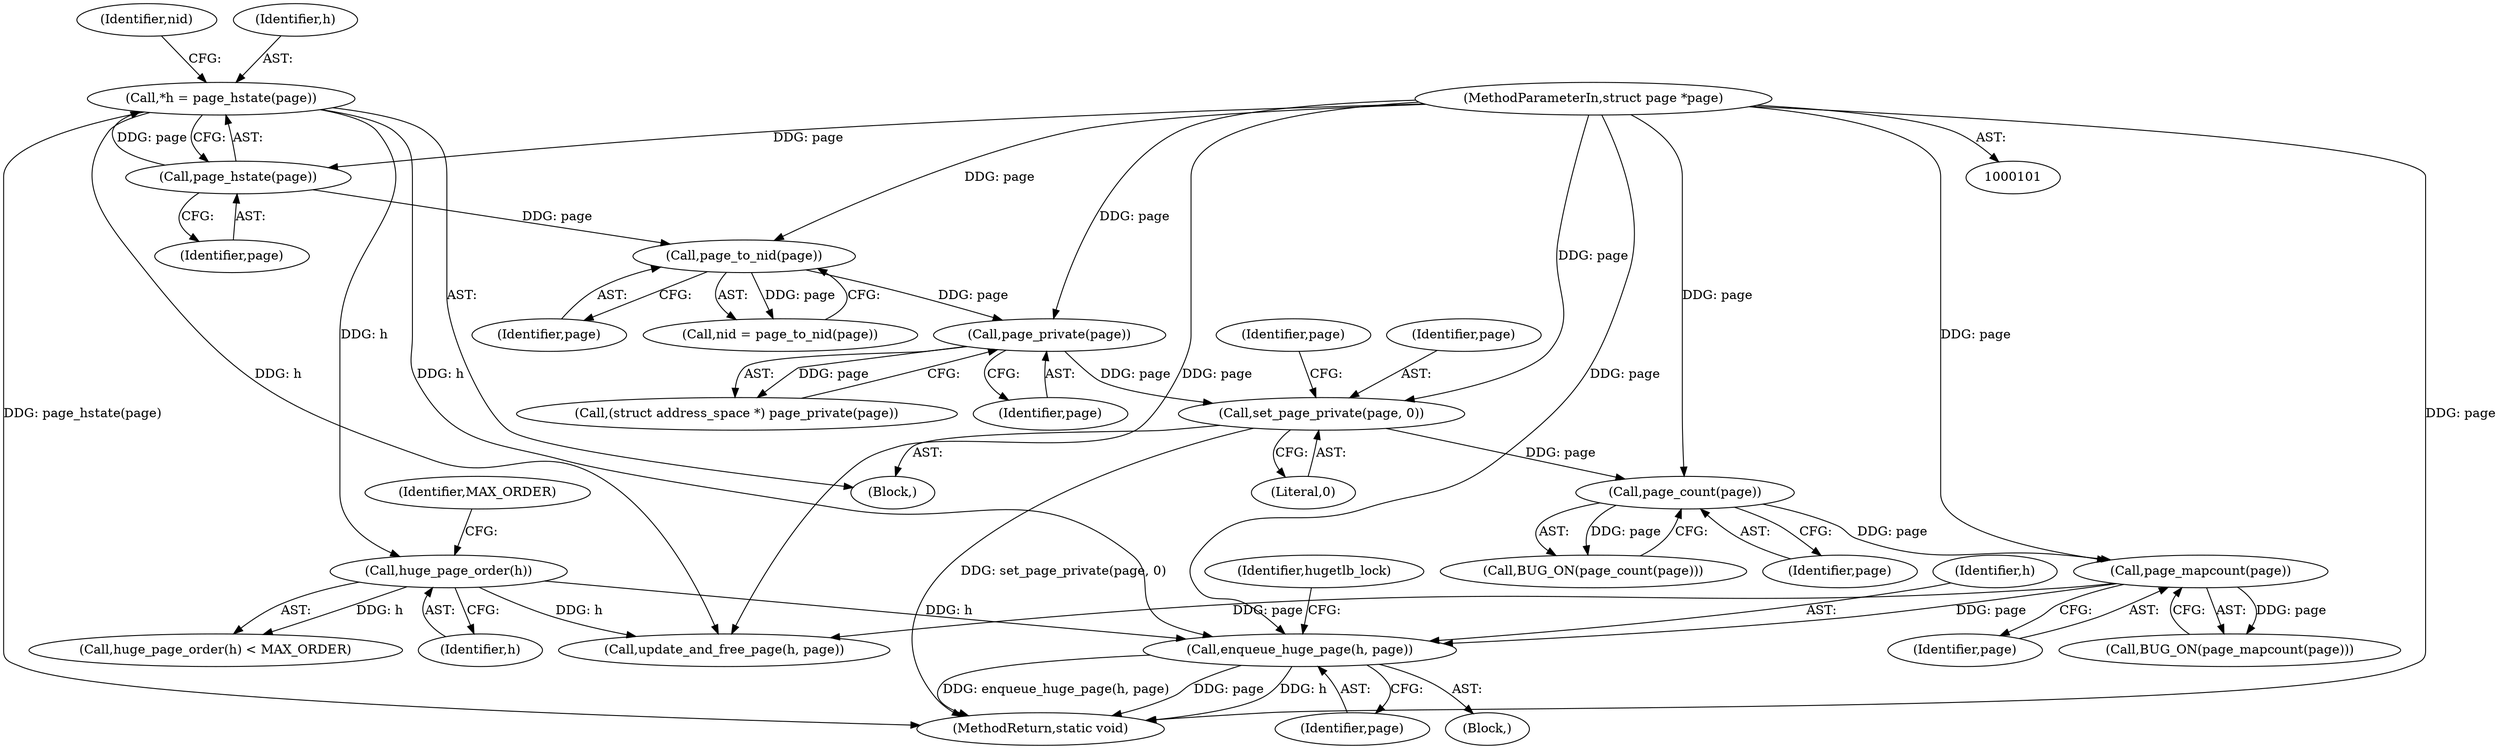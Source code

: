 digraph "1_linux_90481622d75715bfcb68501280a917dbfe516029_5@pointer" {
"1000170" [label="(Call,enqueue_huge_page(h, page))"];
"1000151" [label="(Call,huge_page_order(h))"];
"1000105" [label="(Call,*h = page_hstate(page))"];
"1000107" [label="(Call,page_hstate(page))"];
"1000102" [label="(MethodParameterIn,struct page *page)"];
"1000133" [label="(Call,page_mapcount(page))"];
"1000130" [label="(Call,page_count(page))"];
"1000121" [label="(Call,set_page_private(page, 0))"];
"1000119" [label="(Call,page_private(page))"];
"1000112" [label="(Call,page_to_nid(page))"];
"1000151" [label="(Call,huge_page_order(h))"];
"1000122" [label="(Identifier,page)"];
"1000150" [label="(Call,huge_page_order(h) < MAX_ORDER)"];
"1000117" [label="(Call,(struct address_space *) page_private(page))"];
"1000155" [label="(Call,update_and_free_page(h, page))"];
"1000175" [label="(Identifier,hugetlb_lock)"];
"1000105" [label="(Call,*h = page_hstate(page))"];
"1000181" [label="(MethodReturn,static void)"];
"1000169" [label="(Block,)"];
"1000119" [label="(Call,page_private(page))"];
"1000133" [label="(Call,page_mapcount(page))"];
"1000121" [label="(Call,set_page_private(page, 0))"];
"1000110" [label="(Call,nid = page_to_nid(page))"];
"1000131" [label="(Identifier,page)"];
"1000153" [label="(Identifier,MAX_ORDER)"];
"1000134" [label="(Identifier,page)"];
"1000120" [label="(Identifier,page)"];
"1000102" [label="(MethodParameterIn,struct page *page)"];
"1000103" [label="(Block,)"];
"1000130" [label="(Call,page_count(page))"];
"1000111" [label="(Identifier,nid)"];
"1000112" [label="(Call,page_to_nid(page))"];
"1000107" [label="(Call,page_hstate(page))"];
"1000171" [label="(Identifier,h)"];
"1000152" [label="(Identifier,h)"];
"1000170" [label="(Call,enqueue_huge_page(h, page))"];
"1000126" [label="(Identifier,page)"];
"1000113" [label="(Identifier,page)"];
"1000123" [label="(Literal,0)"];
"1000108" [label="(Identifier,page)"];
"1000106" [label="(Identifier,h)"];
"1000129" [label="(Call,BUG_ON(page_count(page)))"];
"1000132" [label="(Call,BUG_ON(page_mapcount(page)))"];
"1000172" [label="(Identifier,page)"];
"1000170" -> "1000169"  [label="AST: "];
"1000170" -> "1000172"  [label="CFG: "];
"1000171" -> "1000170"  [label="AST: "];
"1000172" -> "1000170"  [label="AST: "];
"1000175" -> "1000170"  [label="CFG: "];
"1000170" -> "1000181"  [label="DDG: page"];
"1000170" -> "1000181"  [label="DDG: h"];
"1000170" -> "1000181"  [label="DDG: enqueue_huge_page(h, page)"];
"1000151" -> "1000170"  [label="DDG: h"];
"1000105" -> "1000170"  [label="DDG: h"];
"1000133" -> "1000170"  [label="DDG: page"];
"1000102" -> "1000170"  [label="DDG: page"];
"1000151" -> "1000150"  [label="AST: "];
"1000151" -> "1000152"  [label="CFG: "];
"1000152" -> "1000151"  [label="AST: "];
"1000153" -> "1000151"  [label="CFG: "];
"1000151" -> "1000150"  [label="DDG: h"];
"1000105" -> "1000151"  [label="DDG: h"];
"1000151" -> "1000155"  [label="DDG: h"];
"1000105" -> "1000103"  [label="AST: "];
"1000105" -> "1000107"  [label="CFG: "];
"1000106" -> "1000105"  [label="AST: "];
"1000107" -> "1000105"  [label="AST: "];
"1000111" -> "1000105"  [label="CFG: "];
"1000105" -> "1000181"  [label="DDG: page_hstate(page)"];
"1000107" -> "1000105"  [label="DDG: page"];
"1000105" -> "1000155"  [label="DDG: h"];
"1000107" -> "1000108"  [label="CFG: "];
"1000108" -> "1000107"  [label="AST: "];
"1000102" -> "1000107"  [label="DDG: page"];
"1000107" -> "1000112"  [label="DDG: page"];
"1000102" -> "1000101"  [label="AST: "];
"1000102" -> "1000181"  [label="DDG: page"];
"1000102" -> "1000112"  [label="DDG: page"];
"1000102" -> "1000119"  [label="DDG: page"];
"1000102" -> "1000121"  [label="DDG: page"];
"1000102" -> "1000130"  [label="DDG: page"];
"1000102" -> "1000133"  [label="DDG: page"];
"1000102" -> "1000155"  [label="DDG: page"];
"1000133" -> "1000132"  [label="AST: "];
"1000133" -> "1000134"  [label="CFG: "];
"1000134" -> "1000133"  [label="AST: "];
"1000132" -> "1000133"  [label="CFG: "];
"1000133" -> "1000132"  [label="DDG: page"];
"1000130" -> "1000133"  [label="DDG: page"];
"1000133" -> "1000155"  [label="DDG: page"];
"1000130" -> "1000129"  [label="AST: "];
"1000130" -> "1000131"  [label="CFG: "];
"1000131" -> "1000130"  [label="AST: "];
"1000129" -> "1000130"  [label="CFG: "];
"1000130" -> "1000129"  [label="DDG: page"];
"1000121" -> "1000130"  [label="DDG: page"];
"1000121" -> "1000103"  [label="AST: "];
"1000121" -> "1000123"  [label="CFG: "];
"1000122" -> "1000121"  [label="AST: "];
"1000123" -> "1000121"  [label="AST: "];
"1000126" -> "1000121"  [label="CFG: "];
"1000121" -> "1000181"  [label="DDG: set_page_private(page, 0)"];
"1000119" -> "1000121"  [label="DDG: page"];
"1000119" -> "1000117"  [label="AST: "];
"1000119" -> "1000120"  [label="CFG: "];
"1000120" -> "1000119"  [label="AST: "];
"1000117" -> "1000119"  [label="CFG: "];
"1000119" -> "1000117"  [label="DDG: page"];
"1000112" -> "1000119"  [label="DDG: page"];
"1000112" -> "1000110"  [label="AST: "];
"1000112" -> "1000113"  [label="CFG: "];
"1000113" -> "1000112"  [label="AST: "];
"1000110" -> "1000112"  [label="CFG: "];
"1000112" -> "1000110"  [label="DDG: page"];
}
